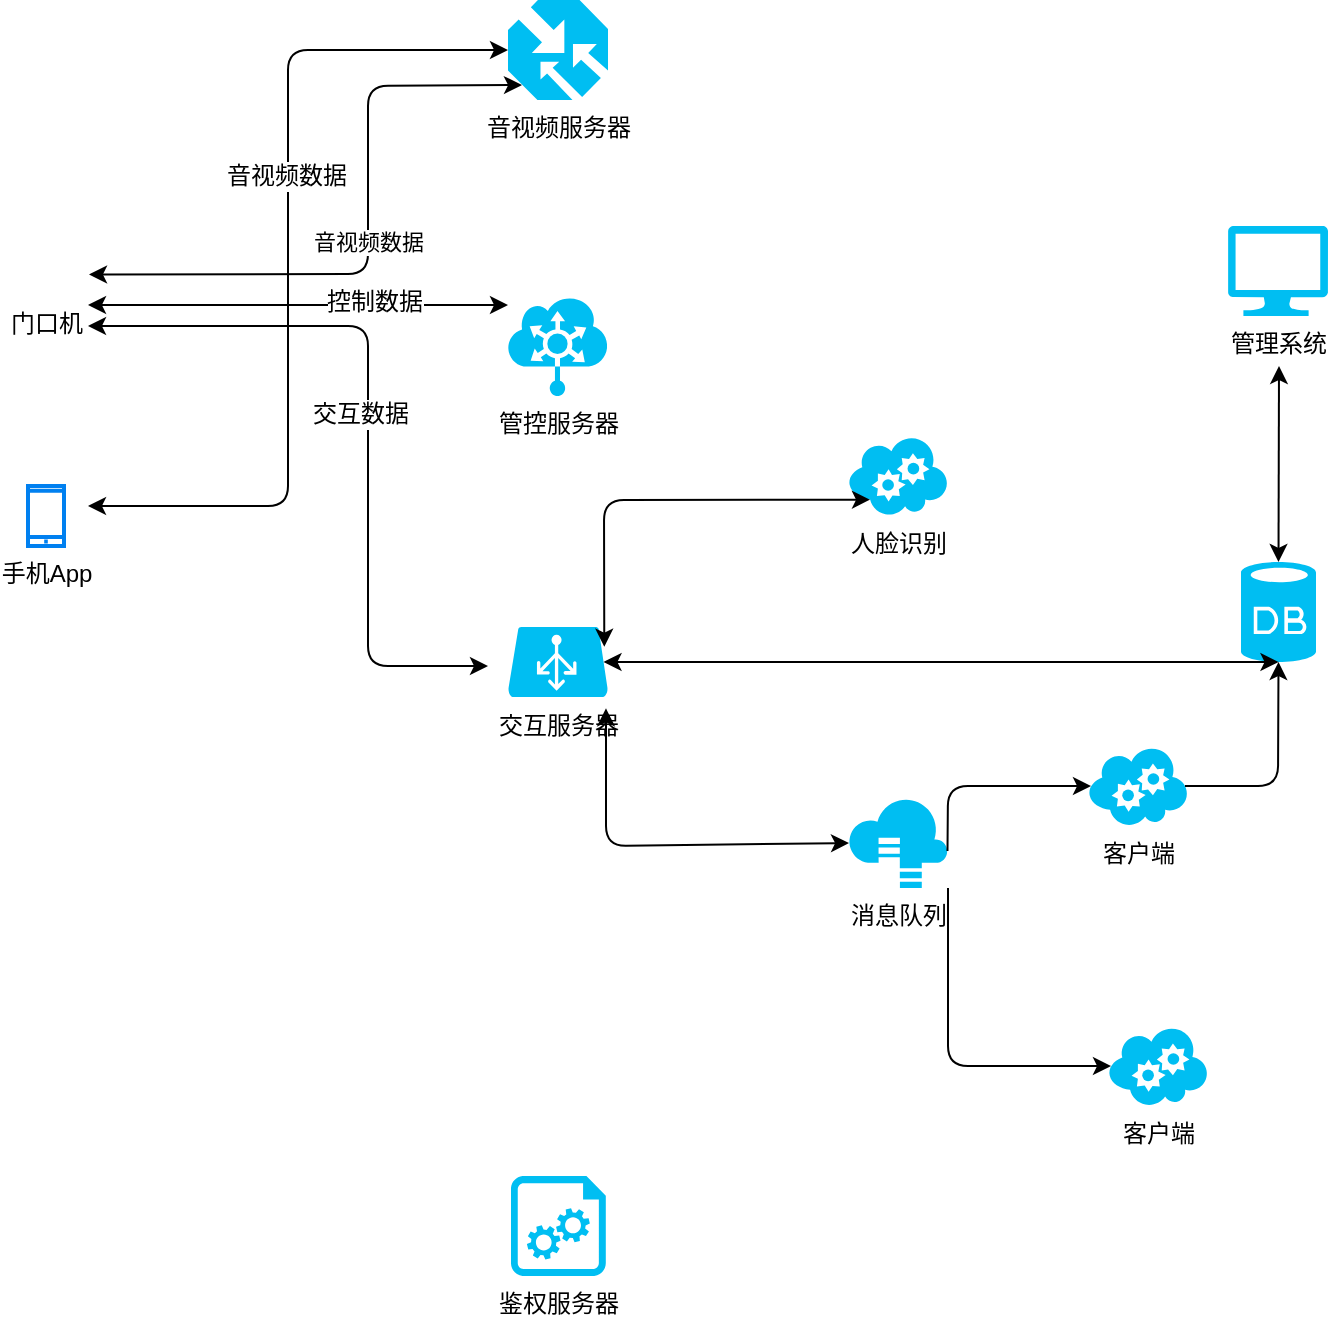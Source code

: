 <mxfile version="11.0.9" type="github"><diagram id="59dI_UTQ4IL4QgH_F2Ei" name="Page-1"><mxGraphModel dx="1102" dy="517" grid="1" gridSize="10" guides="1" tooltips="1" connect="1" arrows="1" fold="1" page="1" pageScale="1" pageWidth="827" pageHeight="1169" math="0" shadow="0"><root><mxCell id="0"/><mxCell id="1" parent="0"/><mxCell id="PYKvtYwbS3nWIdBM4FNF-1" value="门口机" style="shape=image;html=1;verticalAlign=top;verticalLabelPosition=bottom;labelBackgroundColor=#ffffff;imageAspect=0;aspect=fixed;image=https://cdn0.iconfinder.com/data/icons/simpline-mix/64/simpline_43-128.png" parent="1" vertex="1"><mxGeometry x="197.5" y="522" width="43" height="43" as="geometry"/></mxCell><mxCell id="PYKvtYwbS3nWIdBM4FNF-4" value="手机App" style="html=1;verticalLabelPosition=bottom;align=center;labelBackgroundColor=#ffffff;verticalAlign=top;strokeWidth=2;strokeColor=#0080F0;fillColor=#ffffff;shadow=0;dashed=0;shape=mxgraph.ios7.icons.smartphone;" parent="1" vertex="1"><mxGeometry x="210" y="660" width="18" height="30" as="geometry"/></mxCell><mxCell id="PYKvtYwbS3nWIdBM4FNF-5" value="" style="verticalLabelPosition=bottom;html=1;verticalAlign=top;align=center;strokeColor=none;fillColor=#00BEF2;shape=mxgraph.azure.database;" parent="1" vertex="1"><mxGeometry x="816.5" y="698" width="37.5" height="50" as="geometry"/></mxCell><mxCell id="PYKvtYwbS3nWIdBM4FNF-7" value="音视频服务器" style="verticalLabelPosition=bottom;html=1;verticalAlign=top;align=center;strokeColor=none;fillColor=#00BEF2;shape=mxgraph.azure.traffic_manager;pointerEvents=1;" parent="1" vertex="1"><mxGeometry x="450" y="417" width="50" height="50" as="geometry"/></mxCell><mxCell id="PYKvtYwbS3nWIdBM4FNF-9" value="交互服务器" style="verticalLabelPosition=bottom;html=1;verticalAlign=top;align=center;strokeColor=none;fillColor=#00BEF2;shape=mxgraph.azure.azure_load_balancer;" parent="1" vertex="1"><mxGeometry x="450" y="730.5" width="50" height="35" as="geometry"/></mxCell><mxCell id="PYKvtYwbS3nWIdBM4FNF-10" value="管控服务器" style="verticalLabelPosition=bottom;html=1;verticalAlign=top;align=center;strokeColor=none;fillColor=#00BEF2;shape=mxgraph.azure.biztalk_services;" parent="1" vertex="1"><mxGeometry x="450" y="565" width="50" height="50" as="geometry"/></mxCell><mxCell id="PYKvtYwbS3nWIdBM4FNF-12" value="管理系统" style="verticalLabelPosition=bottom;html=1;verticalAlign=top;align=center;strokeColor=none;fillColor=#00BEF2;shape=mxgraph.azure.computer;pointerEvents=1;" parent="1" vertex="1"><mxGeometry x="810" y="530" width="50" height="45" as="geometry"/></mxCell><mxCell id="PYKvtYwbS3nWIdBM4FNF-14" value="音视频数据" style="endArrow=classic;startArrow=classic;html=1;entryX=0.14;entryY=0.85;entryDx=0;entryDy=0;entryPerimeter=0;exitX=1;exitY=0.75;exitDx=0;exitDy=0;" parent="1" source="PYKvtYwbS3nWIdBM4FNF-1" target="PYKvtYwbS3nWIdBM4FNF-7" edge="1"><mxGeometry width="50" height="50" relative="1" as="geometry"><mxPoint x="230" y="590" as="sourcePoint"/><mxPoint x="280" y="540" as="targetPoint"/><Array as="points"><mxPoint x="380" y="554"/><mxPoint x="380" y="460"/></Array></mxGeometry></mxCell><mxCell id="PYKvtYwbS3nWIdBM4FNF-16" value="" style="endArrow=classic;startArrow=classic;html=1;" parent="1" edge="1"><mxGeometry width="50" height="50" relative="1" as="geometry"><mxPoint x="240" y="569.5" as="sourcePoint"/><mxPoint x="450" y="569.5" as="targetPoint"/></mxGeometry></mxCell><mxCell id="PYKvtYwbS3nWIdBM4FNF-19" value="控制数据" style="text;html=1;resizable=0;points=[];align=center;verticalAlign=middle;labelBackgroundColor=#ffffff;" parent="PYKvtYwbS3nWIdBM4FNF-16" vertex="1" connectable="0"><mxGeometry x="0.363" y="2" relative="1" as="geometry"><mxPoint as="offset"/></mxGeometry></mxCell><mxCell id="PYKvtYwbS3nWIdBM4FNF-17" value="" style="endArrow=classic;startArrow=classic;html=1;" parent="1" edge="1"><mxGeometry width="50" height="50" relative="1" as="geometry"><mxPoint x="240" y="580" as="sourcePoint"/><mxPoint x="440" y="750" as="targetPoint"/><Array as="points"><mxPoint x="380" y="580"/><mxPoint x="380" y="750"/></Array></mxGeometry></mxCell><mxCell id="PYKvtYwbS3nWIdBM4FNF-20" value="交互数据" style="text;html=1;resizable=0;points=[];align=center;verticalAlign=middle;labelBackgroundColor=#ffffff;" parent="PYKvtYwbS3nWIdBM4FNF-17" vertex="1" connectable="0"><mxGeometry x="-0.264" y="-44" relative="1" as="geometry"><mxPoint as="offset"/></mxGeometry></mxCell><mxCell id="PYKvtYwbS3nWIdBM4FNF-21" value="" style="endArrow=classic;startArrow=classic;html=1;entryX=0;entryY=0.5;entryDx=0;entryDy=0;entryPerimeter=0;" parent="1" target="PYKvtYwbS3nWIdBM4FNF-7" edge="1"><mxGeometry width="50" height="50" relative="1" as="geometry"><mxPoint x="240" y="670" as="sourcePoint"/><mxPoint x="380" y="440" as="targetPoint"/><Array as="points"><mxPoint x="340" y="670"/><mxPoint x="340" y="442"/></Array></mxGeometry></mxCell><mxCell id="PYKvtYwbS3nWIdBM4FNF-22" value="音视频数据" style="text;html=1;resizable=0;points=[];align=center;verticalAlign=middle;labelBackgroundColor=#ffffff;" parent="PYKvtYwbS3nWIdBM4FNF-21" vertex="1" connectable="0"><mxGeometry x="0.211" y="1" relative="1" as="geometry"><mxPoint as="offset"/></mxGeometry></mxCell><mxCell id="PYKvtYwbS3nWIdBM4FNF-23" value="" style="endArrow=classic;startArrow=classic;html=1;exitX=0.955;exitY=0.5;exitDx=0;exitDy=0;exitPerimeter=0;entryX=0.5;entryY=1;entryDx=0;entryDy=0;entryPerimeter=0;" parent="1" source="PYKvtYwbS3nWIdBM4FNF-9" target="PYKvtYwbS3nWIdBM4FNF-5" edge="1"><mxGeometry width="50" height="50" relative="1" as="geometry"><mxPoint x="600" y="840" as="sourcePoint"/><mxPoint x="650" y="790" as="targetPoint"/><Array as="points"><mxPoint x="718" y="748"/></Array></mxGeometry></mxCell><mxCell id="PYKvtYwbS3nWIdBM4FNF-24" value="" style="endArrow=classic;startArrow=classic;html=1;exitX=0.5;exitY=0;exitDx=0;exitDy=0;exitPerimeter=0;" parent="1" edge="1" source="PYKvtYwbS3nWIdBM4FNF-5"><mxGeometry width="50" height="50" relative="1" as="geometry"><mxPoint x="835.5" y="660" as="sourcePoint"/><mxPoint x="835.5" y="600" as="targetPoint"/></mxGeometry></mxCell><mxCell id="eeGPXmLnIM72CtJMlood-1" value="人脸识别" style="verticalLabelPosition=bottom;html=1;verticalAlign=top;align=center;strokeColor=none;fillColor=#00BEF2;shape=mxgraph.azure.cloud_service;" vertex="1" parent="1"><mxGeometry x="620" y="634.833" width="50" height="40" as="geometry"/></mxCell><mxCell id="nKYrvW6UivBURj22eU9s-1" value="消息队列" style="verticalLabelPosition=bottom;html=1;verticalAlign=top;align=center;strokeColor=none;fillColor=#00BEF2;shape=mxgraph.azure.storsimple;fontColor=#000000;" vertex="1" parent="1"><mxGeometry x="620" y="816" width="50" height="45" as="geometry"/></mxCell><mxCell id="nKYrvW6UivBURj22eU9s-2" value="" style="endArrow=classic;startArrow=classic;html=1;fontColor=#000000;exitX=0.01;exitY=0.5;exitDx=0;exitDy=0;exitPerimeter=0;entryX=0.98;entryY=1.162;entryDx=0;entryDy=0;entryPerimeter=0;" edge="1" parent="1" source="nKYrvW6UivBURj22eU9s-1" target="PYKvtYwbS3nWIdBM4FNF-9"><mxGeometry width="50" height="50" relative="1" as="geometry"><mxPoint x="475" y="870" as="sourcePoint"/><mxPoint x="475" y="790" as="targetPoint"/><Array as="points"><mxPoint x="499" y="840"/></Array></mxGeometry></mxCell><mxCell id="nKYrvW6UivBURj22eU9s-3" value="客户端" style="verticalLabelPosition=bottom;html=1;verticalAlign=top;align=center;strokeColor=none;fillColor=#00BEF2;shape=mxgraph.azure.cloud_service;fontColor=#000000;" vertex="1" parent="1"><mxGeometry x="740" y="790" width="50" height="40" as="geometry"/></mxCell><mxCell id="nKYrvW6UivBURj22eU9s-6" value="" style="endArrow=classic;html=1;fontColor=#000000;exitX=0.995;exitY=0.59;exitDx=0;exitDy=0;exitPerimeter=0;entryX=0.03;entryY=0.5;entryDx=0;entryDy=0;entryPerimeter=0;" edge="1" parent="1" source="nKYrvW6UivBURj22eU9s-1" target="nKYrvW6UivBURj22eU9s-3"><mxGeometry width="50" height="50" relative="1" as="geometry"><mxPoint x="510" y="940" as="sourcePoint"/><mxPoint x="740" y="836" as="targetPoint"/><Array as="points"><mxPoint x="670" y="810"/></Array></mxGeometry></mxCell><mxCell id="nKYrvW6UivBURj22eU9s-8" value="" style="endArrow=classic;html=1;fontColor=#000000;exitX=0.97;exitY=0.5;exitDx=0;exitDy=0;exitPerimeter=0;entryX=0.5;entryY=1;entryDx=0;entryDy=0;entryPerimeter=0;" edge="1" parent="1" source="nKYrvW6UivBURj22eU9s-3" target="PYKvtYwbS3nWIdBM4FNF-5"><mxGeometry width="50" height="50" relative="1" as="geometry"><mxPoint x="700" y="890" as="sourcePoint"/><mxPoint x="730" y="720" as="targetPoint"/><Array as="points"><mxPoint x="835" y="810"/></Array></mxGeometry></mxCell><mxCell id="nKYrvW6UivBURj22eU9s-9" value="" style="endArrow=classic;startArrow=classic;html=1;fontColor=#000000;entryX=0.22;entryY=0.8;entryDx=0;entryDy=0;entryPerimeter=0;exitX=0.963;exitY=0.281;exitDx=0;exitDy=0;exitPerimeter=0;" edge="1" parent="1" source="PYKvtYwbS3nWIdBM4FNF-9" target="eeGPXmLnIM72CtJMlood-1"><mxGeometry width="50" height="50" relative="1" as="geometry"><mxPoint x="560" y="720" as="sourcePoint"/><mxPoint x="610" y="670" as="targetPoint"/><Array as="points"><mxPoint x="498" y="667"/></Array></mxGeometry></mxCell><mxCell id="nKYrvW6UivBURj22eU9s-12" value="客户端" style="verticalLabelPosition=bottom;html=1;verticalAlign=top;align=center;strokeColor=none;fillColor=#00BEF2;shape=mxgraph.azure.cloud_service;fontColor=#000000;" vertex="1" parent="1"><mxGeometry x="750" y="930" width="50" height="40" as="geometry"/></mxCell><mxCell id="nKYrvW6UivBURj22eU9s-14" value="" style="endArrow=classic;html=1;fontColor=#000000;entryX=0.03;entryY=0.5;entryDx=0;entryDy=0;entryPerimeter=0;" edge="1" parent="1" target="nKYrvW6UivBURj22eU9s-12"><mxGeometry width="50" height="50" relative="1" as="geometry"><mxPoint x="670" y="861" as="sourcePoint"/><mxPoint x="730" y="930" as="targetPoint"/><Array as="points"><mxPoint x="670" y="950"/></Array></mxGeometry></mxCell><mxCell id="nKYrvW6UivBURj22eU9s-15" value="鉴权服务器" style="verticalLabelPosition=bottom;html=1;verticalAlign=top;align=center;strokeColor=none;fillColor=#00BEF2;shape=mxgraph.azure.startup_task;pointerEvents=1;fontColor=#000000;" vertex="1" parent="1"><mxGeometry x="451.5" y="1005" width="47.5" height="50" as="geometry"/></mxCell></root></mxGraphModel></diagram><diagram id="X-q4M4BfyjO72NJmfp6V" name="Page-2"><mxGraphModel dx="1102" dy="517" grid="1" gridSize="10" guides="1" tooltips="1" connect="1" arrows="1" fold="1" page="1" pageScale="1" pageWidth="827" pageHeight="1169" math="0" shadow="0"><root><mxCell id="S-5cOo1__Tq9t_vISNL_-0"/><mxCell id="S-5cOo1__Tq9t_vISNL_-1" parent="S-5cOo1__Tq9t_vISNL_-0"/><mxCell id="S-5cOo1__Tq9t_vISNL_-4" value="" style="rounded=0;whiteSpace=wrap;html=1;fillColor=#B85945;strokeColor=none;fontSize=14;" vertex="1" parent="S-5cOo1__Tq9t_vISNL_-1"><mxGeometry x="110" y="350" width="600" height="120" as="geometry"/></mxCell><mxCell id="S-5cOo1__Tq9t_vISNL_-2" value="门口机驱动" style="rounded=1;whiteSpace=wrap;html=1;strokeColor=#FFFFFF;fillColor=none;fontColor=#FFFFFF;fontSize=14;" vertex="1" parent="S-5cOo1__Tq9t_vISNL_-1"><mxGeometry x="140" y="380" width="120" height="60" as="geometry"/></mxCell><mxCell id="S-5cOo1__Tq9t_vISNL_-3" value="摄像机驱动" style="rounded=1;whiteSpace=wrap;html=1;strokeColor=#FFFFFF;fillColor=none;fontColor=#FFFFFF;fontSize=14;" vertex="1" parent="S-5cOo1__Tq9t_vISNL_-1"><mxGeometry x="300" y="380" width="120" height="60" as="geometry"/></mxCell><mxCell id="S-5cOo1__Tq9t_vISNL_-5" value="" style="rounded=0;whiteSpace=wrap;html=1;fillColor=#97CB45;strokeColor=none;fontSize=14;" vertex="1" parent="S-5cOo1__Tq9t_vISNL_-1"><mxGeometry x="110" y="220" width="600" height="120" as="geometry"/></mxCell><mxCell id="S-5cOo1__Tq9t_vISNL_-6" value="" style="rounded=0;whiteSpace=wrap;html=1;fillColor=#2B80C3;strokeColor=none;fontSize=14;" vertex="1" parent="S-5cOo1__Tq9t_vISNL_-1"><mxGeometry x="110" y="90" width="600" height="120" as="geometry"/></mxCell><mxCell id="pf-9WswXYLRm4RLN7bUT-0" value="开锁" style="rounded=1;whiteSpace=wrap;html=1;strokeColor=#FFFFFF;fillColor=none;fontColor=#FFFFFF;fontSize=14;" vertex="1" parent="S-5cOo1__Tq9t_vISNL_-1"><mxGeometry x="140" y="260" width="120" height="60" as="geometry"/></mxCell><mxCell id="pf-9WswXYLRm4RLN7bUT-1" value="门口机驱动" style="rounded=1;whiteSpace=wrap;html=1;strokeColor=#FFFFFF;fillColor=none;fontColor=#FFFFFF;fontSize=14;" vertex="1" parent="S-5cOo1__Tq9t_vISNL_-1"><mxGeometry x="285" y="260" width="120" height="60" as="geometry"/></mxCell><mxCell id="pf-9WswXYLRm4RLN7bUT-2" value="门口机驱动" style="rounded=1;whiteSpace=wrap;html=1;strokeColor=#FFFFFF;fillColor=none;fontColor=#FFFFFF;fontSize=14;" vertex="1" parent="S-5cOo1__Tq9t_vISNL_-1"><mxGeometry x="430" y="260" width="120" height="60" as="geometry"/></mxCell><mxCell id="pf-9WswXYLRm4RLN7bUT-3" value="门口机驱动" style="rounded=1;whiteSpace=wrap;html=1;strokeColor=#FFFFFF;fillColor=none;fontColor=#FFFFFF;fontSize=14;" vertex="1" parent="S-5cOo1__Tq9t_vISNL_-1"><mxGeometry x="140" y="120" width="120" height="60" as="geometry"/></mxCell><mxCell id="pf-9WswXYLRm4RLN7bUT-4" value="门口机驱动" style="rounded=1;whiteSpace=wrap;html=1;strokeColor=#FFFFFF;fillColor=none;fontColor=#FFFFFF;fontSize=14;" vertex="1" parent="S-5cOo1__Tq9t_vISNL_-1"><mxGeometry x="280" y="120" width="120" height="60" as="geometry"/></mxCell><mxCell id="pf-9WswXYLRm4RLN7bUT-5" value="门口机驱动" style="rounded=1;whiteSpace=wrap;html=1;strokeColor=#FFFFFF;fillColor=none;fontColor=#FFFFFF;fontSize=14;" vertex="1" parent="S-5cOo1__Tq9t_vISNL_-1"><mxGeometry x="430" y="120" width="120" height="60" as="geometry"/></mxCell><mxCell id="pf-9WswXYLRm4RLN7bUT-6" value="门口机驱动" style="rounded=1;whiteSpace=wrap;html=1;strokeColor=#FFFFFF;fillColor=none;fontColor=#FFFFFF;fontSize=14;" vertex="1" parent="S-5cOo1__Tq9t_vISNL_-1"><mxGeometry x="570" y="120" width="120" height="60" as="geometry"/></mxCell></root></mxGraphModel></diagram></mxfile>